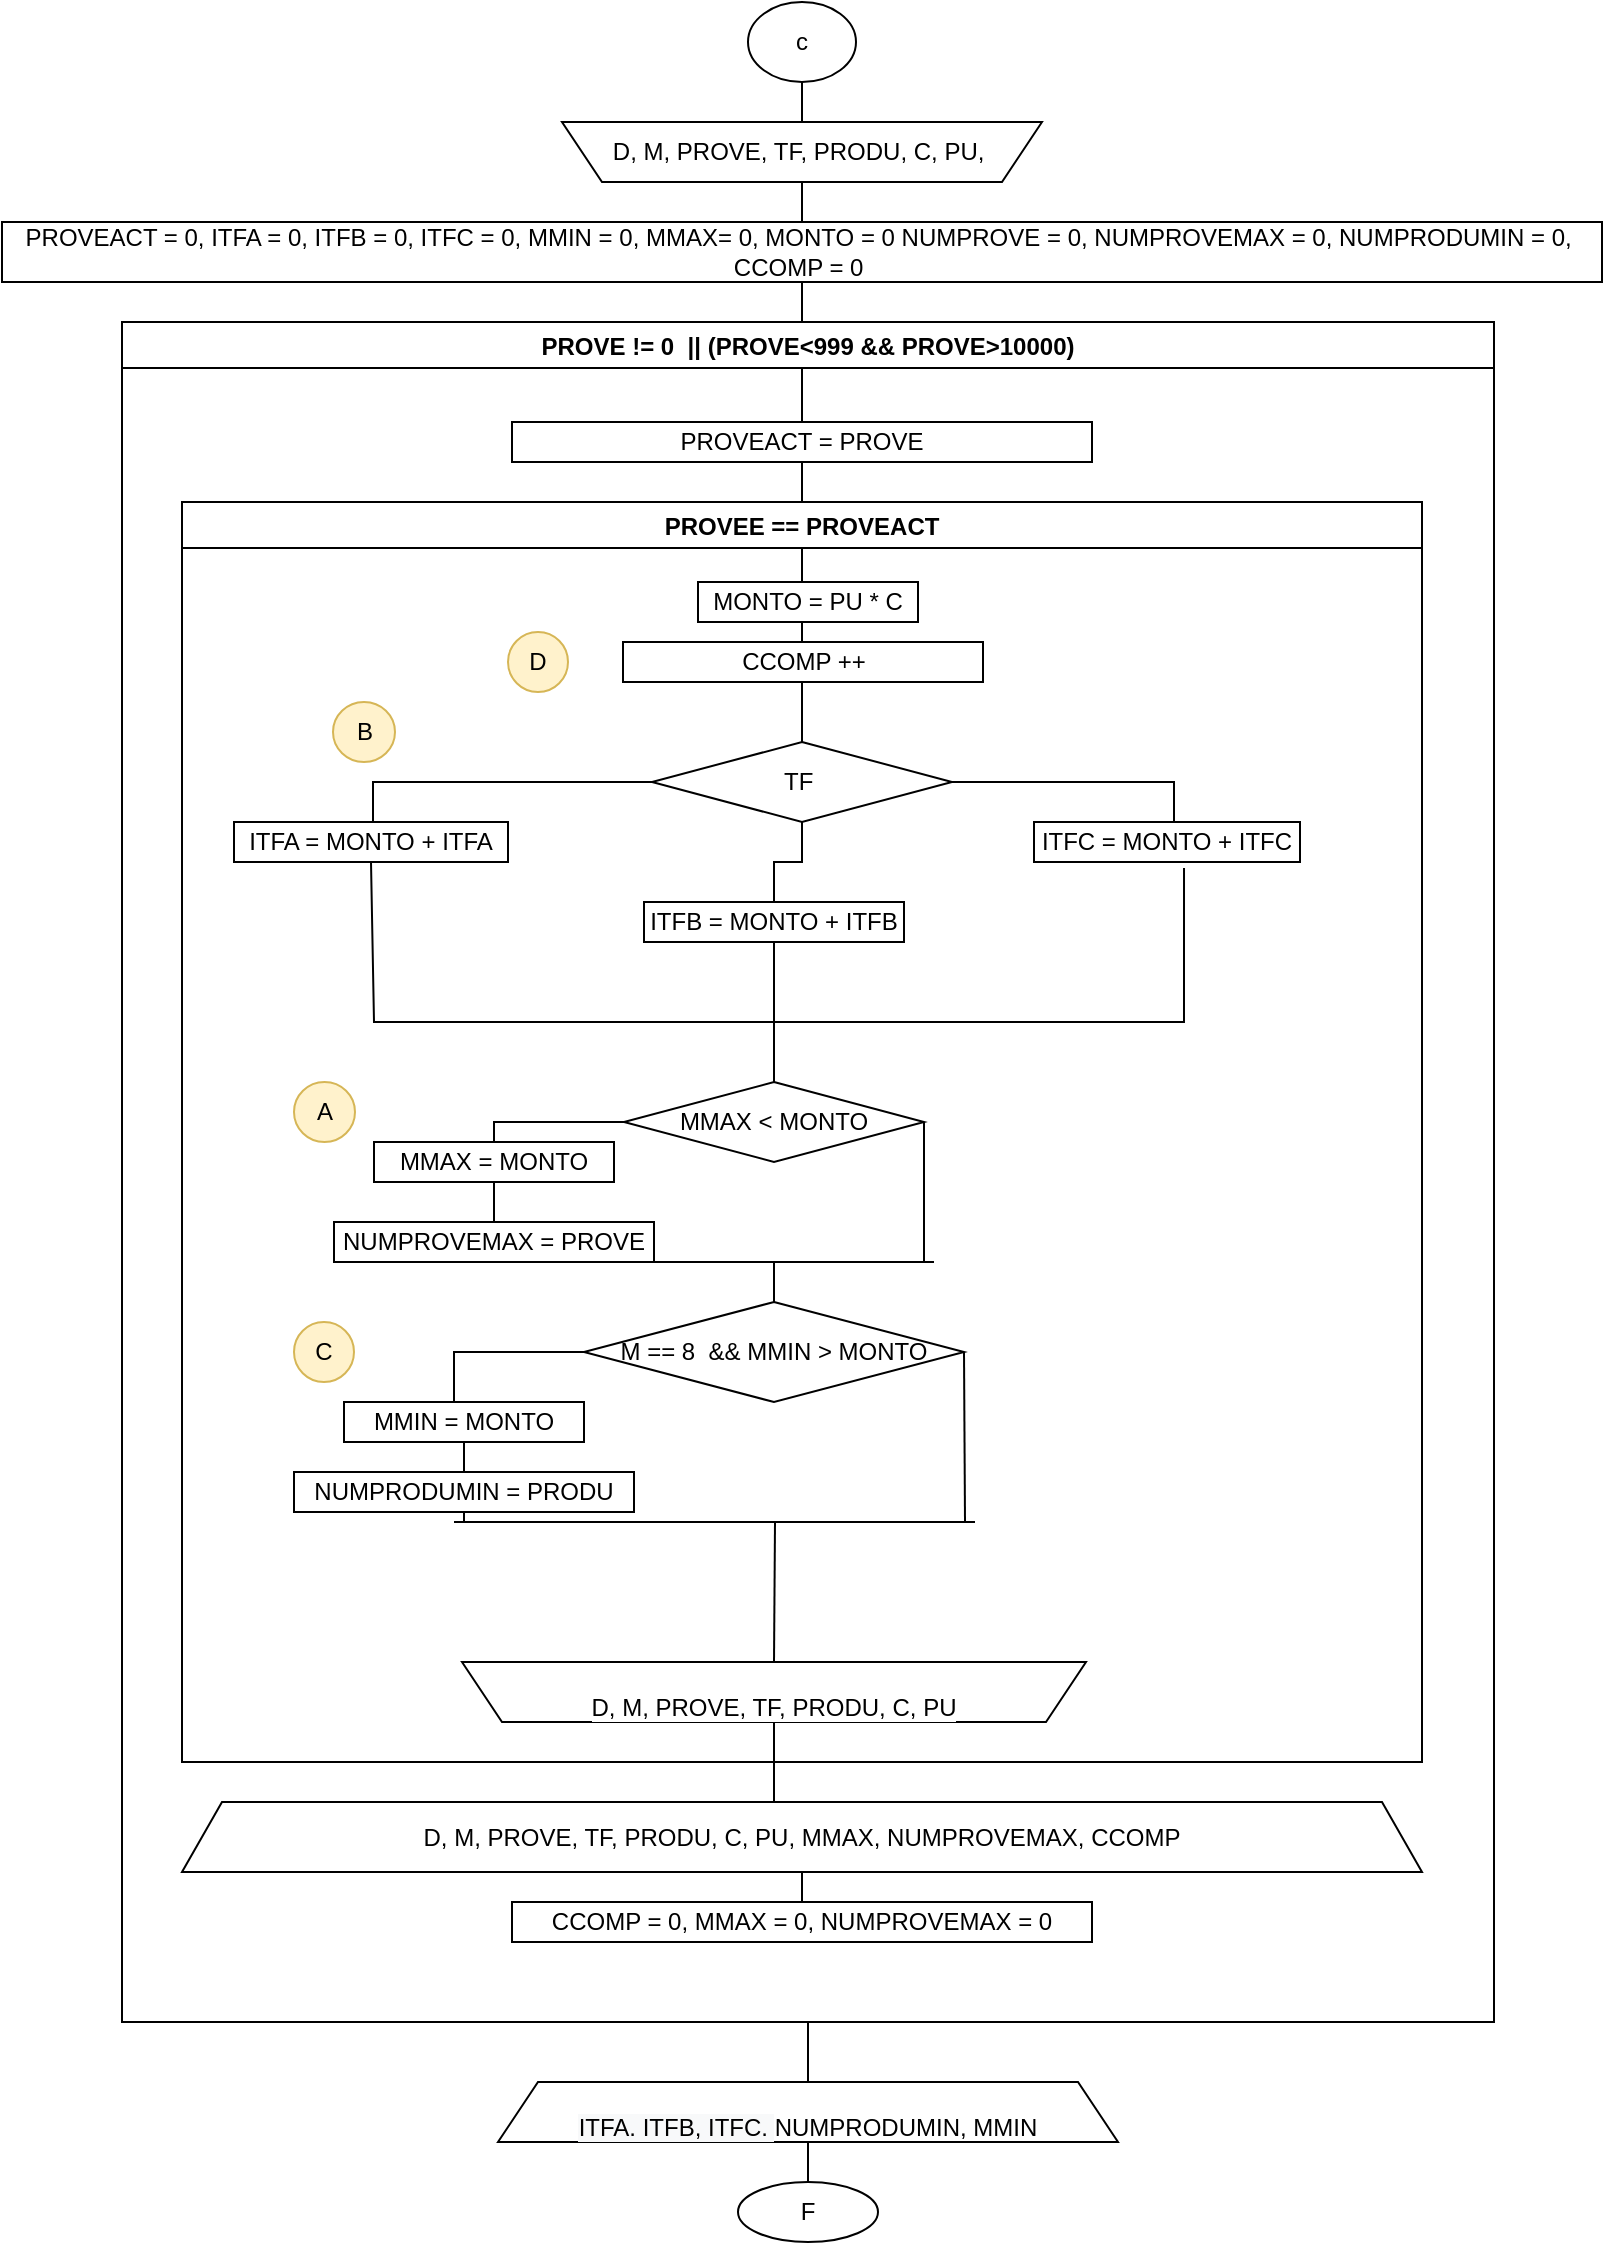 <mxfile version="18.1.3" type="github">
  <diagram id="T6bf9l7Ml7d_vDEy41i0" name="Page-1">
    <mxGraphModel dx="1422" dy="832" grid="1" gridSize="10" guides="1" tooltips="1" connect="1" arrows="1" fold="1" page="1" pageScale="1" pageWidth="827" pageHeight="1169" math="0" shadow="0">
      <root>
        <mxCell id="0" />
        <mxCell id="1" parent="0" />
        <mxCell id="kvwJAK5XvjQ-GY-1os86-18" value="" style="endArrow=none;html=1;rounded=0;entryX=0.5;entryY=0;entryDx=0;entryDy=0;exitX=0.5;exitY=0;exitDx=0;exitDy=0;startArrow=none;" parent="1" source="qTgdtimCsJ4_vi28gznx-4" target="qTgdtimCsJ4_vi28gznx-29" edge="1">
          <mxGeometry width="50" height="50" relative="1" as="geometry">
            <mxPoint x="414" y="190" as="sourcePoint" />
            <mxPoint x="440" y="180" as="targetPoint" />
          </mxGeometry>
        </mxCell>
        <mxCell id="qTgdtimCsJ4_vi28gznx-1" value="c" style="ellipse;whiteSpace=wrap;html=1;" parent="1" vertex="1">
          <mxGeometry x="387" width="54" height="40" as="geometry" />
        </mxCell>
        <mxCell id="qTgdtimCsJ4_vi28gznx-6" value="PROVE != 0  || (PROVE&lt;999 &amp;&amp; PROVE&gt;10000)" style="swimlane;" parent="1" vertex="1">
          <mxGeometry x="74" y="160" width="686" height="850" as="geometry" />
        </mxCell>
        <mxCell id="kIGGIpSCVBMsrQz8wcXm-8" value="" style="endArrow=none;html=1;rounded=0;entryX=0.5;entryY=1;entryDx=0;entryDy=0;exitX=0.5;exitY=0;exitDx=0;exitDy=0;" parent="qTgdtimCsJ4_vi28gznx-6" source="kvwJAK5XvjQ-GY-1os86-3" target="qTgdtimCsJ4_vi28gznx-4" edge="1">
          <mxGeometry width="50" height="50" relative="1" as="geometry">
            <mxPoint x="316" y="120" as="sourcePoint" />
            <mxPoint x="366" y="70" as="targetPoint" />
          </mxGeometry>
        </mxCell>
        <mxCell id="qTgdtimCsJ4_vi28gznx-4" value="PROVEACT = PROVE" style="rounded=0;whiteSpace=wrap;html=1;" parent="qTgdtimCsJ4_vi28gznx-6" vertex="1">
          <mxGeometry x="195" y="50" width="290" height="20" as="geometry" />
        </mxCell>
        <mxCell id="qTgdtimCsJ4_vi28gznx-7" value="PROVEE == PROVEACT" style="swimlane;" parent="qTgdtimCsJ4_vi28gznx-6" vertex="1">
          <mxGeometry x="30" y="90" width="620" height="630" as="geometry" />
        </mxCell>
        <mxCell id="qTgdtimCsJ4_vi28gznx-55" value="&lt;br style=&quot;&quot;&gt;&lt;span style=&quot;background-color: rgb(255, 255, 255);&quot;&gt;D, M, PROVE, TF, PRODU, C, PU&lt;/span&gt;" style="shape=trapezoid;perimeter=trapezoidPerimeter;whiteSpace=wrap;html=1;fixedSize=1;flipV=1;" parent="qTgdtimCsJ4_vi28gznx-7" vertex="1">
          <mxGeometry x="140" y="580" width="312" height="30" as="geometry" />
        </mxCell>
        <mxCell id="kvwJAK5XvjQ-GY-1os86-3" value="TF&amp;nbsp;" style="rhombus;whiteSpace=wrap;html=1;" parent="qTgdtimCsJ4_vi28gznx-7" vertex="1">
          <mxGeometry x="235" y="120" width="150" height="40" as="geometry" />
        </mxCell>
        <mxCell id="kvwJAK5XvjQ-GY-1os86-15" value="ITFA = MONTO + ITFA" style="rounded=0;whiteSpace=wrap;html=1;" parent="qTgdtimCsJ4_vi28gznx-7" vertex="1">
          <mxGeometry x="26" y="160" width="137" height="20" as="geometry" />
        </mxCell>
        <mxCell id="kvwJAK5XvjQ-GY-1os86-6" value="ITFC = MONTO + ITFC" style="rounded=0;whiteSpace=wrap;html=1;" parent="qTgdtimCsJ4_vi28gznx-7" vertex="1">
          <mxGeometry x="426" y="160" width="133" height="20" as="geometry" />
        </mxCell>
        <mxCell id="kvwJAK5XvjQ-GY-1os86-7" value="" style="endArrow=none;html=1;rounded=0;entryX=0;entryY=0.5;entryDx=0;entryDy=0;" parent="qTgdtimCsJ4_vi28gznx-7" target="kvwJAK5XvjQ-GY-1os86-3" edge="1">
          <mxGeometry width="50" height="50" relative="1" as="geometry">
            <mxPoint x="95.5" y="160" as="sourcePoint" />
            <mxPoint x="300" y="120" as="targetPoint" />
            <Array as="points">
              <mxPoint x="95.5" y="140" />
            </Array>
          </mxGeometry>
        </mxCell>
        <mxCell id="kvwJAK5XvjQ-GY-1os86-16" value="MONTO = PU * C" style="rounded=0;whiteSpace=wrap;html=1;" parent="qTgdtimCsJ4_vi28gznx-7" vertex="1">
          <mxGeometry x="258" y="40" width="110" height="20" as="geometry" />
        </mxCell>
        <mxCell id="kvwJAK5XvjQ-GY-1os86-5" value="ITFB = MONTO + ITFB" style="rounded=0;whiteSpace=wrap;html=1;" parent="qTgdtimCsJ4_vi28gznx-7" vertex="1">
          <mxGeometry x="231" y="200" width="130" height="20" as="geometry" />
        </mxCell>
        <mxCell id="kvwJAK5XvjQ-GY-1os86-20" value="MMAX &amp;lt; MONTO" style="rhombus;whiteSpace=wrap;html=1;" parent="qTgdtimCsJ4_vi28gznx-7" vertex="1">
          <mxGeometry x="221" y="290" width="150" height="40" as="geometry" />
        </mxCell>
        <mxCell id="kvwJAK5XvjQ-GY-1os86-19" value="MMAX = MONTO" style="rounded=0;whiteSpace=wrap;html=1;" parent="qTgdtimCsJ4_vi28gznx-7" vertex="1">
          <mxGeometry x="96" y="320" width="120" height="20" as="geometry" />
        </mxCell>
        <mxCell id="kvwJAK5XvjQ-GY-1os86-24" value="NUMPROVEMAX = PROVE" style="rounded=0;whiteSpace=wrap;html=1;" parent="qTgdtimCsJ4_vi28gznx-7" vertex="1">
          <mxGeometry x="76" y="360" width="160" height="20" as="geometry" />
        </mxCell>
        <mxCell id="kvwJAK5XvjQ-GY-1os86-57" value="" style="endArrow=none;html=1;rounded=0;entryX=0;entryY=0.5;entryDx=0;entryDy=0;exitX=0.5;exitY=0;exitDx=0;exitDy=0;" parent="qTgdtimCsJ4_vi28gznx-7" source="kvwJAK5XvjQ-GY-1os86-19" target="kvwJAK5XvjQ-GY-1os86-20" edge="1">
          <mxGeometry width="50" height="50" relative="1" as="geometry">
            <mxPoint x="286" y="370" as="sourcePoint" />
            <mxPoint x="336" y="320" as="targetPoint" />
            <Array as="points">
              <mxPoint x="156" y="310" />
            </Array>
          </mxGeometry>
        </mxCell>
        <mxCell id="kvwJAK5XvjQ-GY-1os86-58" value="" style="endArrow=none;html=1;rounded=0;entryX=0.5;entryY=1;entryDx=0;entryDy=0;exitX=0.5;exitY=0;exitDx=0;exitDy=0;" parent="qTgdtimCsJ4_vi28gznx-7" source="kvwJAK5XvjQ-GY-1os86-24" target="kvwJAK5XvjQ-GY-1os86-19" edge="1">
          <mxGeometry width="50" height="50" relative="1" as="geometry">
            <mxPoint x="286" y="370" as="sourcePoint" />
            <mxPoint x="336" y="320" as="targetPoint" />
          </mxGeometry>
        </mxCell>
        <mxCell id="kvwJAK5XvjQ-GY-1os86-63" value="A" style="ellipse;whiteSpace=wrap;html=1;fillColor=#fff2cc;strokeColor=#d6b656;" parent="qTgdtimCsJ4_vi28gznx-7" vertex="1">
          <mxGeometry x="56" y="290" width="30.5" height="30" as="geometry" />
        </mxCell>
        <mxCell id="kvwJAK5XvjQ-GY-1os86-64" value="B" style="ellipse;whiteSpace=wrap;html=1;fillColor=#fff2cc;strokeColor=#d6b656;" parent="qTgdtimCsJ4_vi28gznx-7" vertex="1">
          <mxGeometry x="75.5" y="100" width="31" height="30" as="geometry" />
        </mxCell>
        <mxCell id="kvwJAK5XvjQ-GY-1os86-21" value="M == 8&amp;nbsp; &amp;amp;&amp;amp; MMIN &amp;gt; MONTO" style="rhombus;whiteSpace=wrap;html=1;" parent="qTgdtimCsJ4_vi28gznx-7" vertex="1">
          <mxGeometry x="201" y="400" width="190" height="50" as="geometry" />
        </mxCell>
        <mxCell id="kvwJAK5XvjQ-GY-1os86-22" value="MMIN = MONTO" style="rounded=0;whiteSpace=wrap;html=1;" parent="qTgdtimCsJ4_vi28gznx-7" vertex="1">
          <mxGeometry x="81" y="450" width="120" height="20" as="geometry" />
        </mxCell>
        <mxCell id="kvwJAK5XvjQ-GY-1os86-23" value="NUMPRODUMIN = PRODU" style="rounded=0;whiteSpace=wrap;html=1;" parent="qTgdtimCsJ4_vi28gznx-7" vertex="1">
          <mxGeometry x="56" y="485" width="170" height="20" as="geometry" />
        </mxCell>
        <mxCell id="kvwJAK5XvjQ-GY-1os86-49" value="" style="endArrow=none;html=1;rounded=0;entryX=0;entryY=0.5;entryDx=0;entryDy=0;" parent="qTgdtimCsJ4_vi28gznx-7" target="kvwJAK5XvjQ-GY-1os86-21" edge="1">
          <mxGeometry width="50" height="50" relative="1" as="geometry">
            <mxPoint x="136" y="450" as="sourcePoint" />
            <mxPoint x="321" y="460" as="targetPoint" />
            <Array as="points">
              <mxPoint x="136" y="425" />
            </Array>
          </mxGeometry>
        </mxCell>
        <mxCell id="kvwJAK5XvjQ-GY-1os86-52" value="" style="endArrow=none;html=1;rounded=0;entryX=0.5;entryY=1;entryDx=0;entryDy=0;exitX=0.5;exitY=0;exitDx=0;exitDy=0;" parent="qTgdtimCsJ4_vi28gznx-7" source="kvwJAK5XvjQ-GY-1os86-23" target="kvwJAK5XvjQ-GY-1os86-22" edge="1">
          <mxGeometry width="50" height="50" relative="1" as="geometry">
            <mxPoint x="271" y="510" as="sourcePoint" />
            <mxPoint x="321" y="460" as="targetPoint" />
          </mxGeometry>
        </mxCell>
        <mxCell id="kvwJAK5XvjQ-GY-1os86-54" value="" style="endArrow=none;html=1;rounded=0;entryX=1;entryY=0.5;entryDx=0;entryDy=0;" parent="qTgdtimCsJ4_vi28gznx-7" target="kvwJAK5XvjQ-GY-1os86-21" edge="1">
          <mxGeometry width="50" height="50" relative="1" as="geometry">
            <mxPoint x="391.5" y="510" as="sourcePoint" />
            <mxPoint x="321" y="460" as="targetPoint" />
          </mxGeometry>
        </mxCell>
        <mxCell id="kvwJAK5XvjQ-GY-1os86-55" value="" style="endArrow=none;html=1;rounded=0;" parent="qTgdtimCsJ4_vi28gznx-7" edge="1">
          <mxGeometry width="50" height="50" relative="1" as="geometry">
            <mxPoint x="283.5" y="510" as="sourcePoint" />
            <mxPoint x="396.5" y="510" as="targetPoint" />
          </mxGeometry>
        </mxCell>
        <mxCell id="kvwJAK5XvjQ-GY-1os86-74" value="C" style="ellipse;whiteSpace=wrap;html=1;fillColor=#fff2cc;strokeColor=#d6b656;" parent="qTgdtimCsJ4_vi28gznx-7" vertex="1">
          <mxGeometry x="56" y="410" width="30" height="30" as="geometry" />
        </mxCell>
        <mxCell id="kvwJAK5XvjQ-GY-1os86-76" value="CCOMP ++" style="rounded=0;whiteSpace=wrap;html=1;" parent="qTgdtimCsJ4_vi28gznx-7" vertex="1">
          <mxGeometry x="220.5" y="70" width="180" height="20" as="geometry" />
        </mxCell>
        <mxCell id="kvwJAK5XvjQ-GY-1os86-79" value="D" style="ellipse;whiteSpace=wrap;html=1;fillColor=#fff2cc;strokeColor=#d6b656;" parent="qTgdtimCsJ4_vi28gznx-7" vertex="1">
          <mxGeometry x="163" y="65" width="30" height="30" as="geometry" />
        </mxCell>
        <mxCell id="IgIp55rTm02-WlgoGPjJ-1" value="" style="endArrow=none;html=1;rounded=0;entryX=0.5;entryY=1;entryDx=0;entryDy=0;" edge="1" parent="qTgdtimCsJ4_vi28gznx-7" source="kvwJAK5XvjQ-GY-1os86-5" target="kvwJAK5XvjQ-GY-1os86-3">
          <mxGeometry width="50" height="50" relative="1" as="geometry">
            <mxPoint x="286" y="300" as="sourcePoint" />
            <mxPoint x="336" y="250" as="targetPoint" />
            <Array as="points">
              <mxPoint x="296" y="180" />
              <mxPoint x="310" y="180" />
            </Array>
          </mxGeometry>
        </mxCell>
        <mxCell id="IgIp55rTm02-WlgoGPjJ-3" value="" style="endArrow=none;html=1;rounded=0;entryX=1;entryY=0.5;entryDx=0;entryDy=0;" edge="1" parent="qTgdtimCsJ4_vi28gznx-7" target="kvwJAK5XvjQ-GY-1os86-3">
          <mxGeometry width="50" height="50" relative="1" as="geometry">
            <mxPoint x="496" y="160" as="sourcePoint" />
            <mxPoint x="336" y="250" as="targetPoint" />
            <Array as="points">
              <mxPoint x="496" y="140" />
            </Array>
          </mxGeometry>
        </mxCell>
        <mxCell id="IgIp55rTm02-WlgoGPjJ-2" value="" style="endArrow=none;html=1;rounded=0;entryX=0.5;entryY=1;entryDx=0;entryDy=0;exitX=0.5;exitY=0;exitDx=0;exitDy=0;" edge="1" parent="qTgdtimCsJ4_vi28gznx-7" source="kvwJAK5XvjQ-GY-1os86-20" target="kvwJAK5XvjQ-GY-1os86-15">
          <mxGeometry width="50" height="50" relative="1" as="geometry">
            <mxPoint x="286" y="300" as="sourcePoint" />
            <mxPoint x="336" y="250" as="targetPoint" />
            <Array as="points">
              <mxPoint x="296" y="260" />
              <mxPoint x="96" y="260" />
            </Array>
          </mxGeometry>
        </mxCell>
        <mxCell id="qTgdtimCsJ4_vi28gznx-11" value="D, M, PROVE, TF, PRODU, C, PU, MMAX, NUMPROVEMAX, CCOMP" style="shape=trapezoid;perimeter=trapezoidPerimeter;whiteSpace=wrap;html=1;fixedSize=1;" parent="qTgdtimCsJ4_vi28gznx-6" vertex="1">
          <mxGeometry x="30" y="740" width="620" height="35" as="geometry" />
        </mxCell>
        <mxCell id="kvwJAK5XvjQ-GY-1os86-80" value="" style="endArrow=none;html=1;rounded=0;entryX=0.5;entryY=1;entryDx=0;entryDy=0;" parent="qTgdtimCsJ4_vi28gznx-6" target="qTgdtimCsJ4_vi28gznx-55" edge="1">
          <mxGeometry width="50" height="50" relative="1" as="geometry">
            <mxPoint x="326" y="740" as="sourcePoint" />
            <mxPoint x="209" y="650" as="targetPoint" />
          </mxGeometry>
        </mxCell>
        <mxCell id="kvwJAK5XvjQ-GY-1os86-78" value="CCOMP = 0, MMAX = 0, NUMPROVEMAX = 0" style="rounded=0;whiteSpace=wrap;html=1;" parent="qTgdtimCsJ4_vi28gznx-6" vertex="1">
          <mxGeometry x="195" y="790" width="290" height="20" as="geometry" />
        </mxCell>
        <mxCell id="kvwJAK5XvjQ-GY-1os86-77" value="" style="endArrow=none;html=1;rounded=0;entryX=0.5;entryY=1;entryDx=0;entryDy=0;startArrow=none;" parent="qTgdtimCsJ4_vi28gznx-6" source="kvwJAK5XvjQ-GY-1os86-78" target="qTgdtimCsJ4_vi28gznx-11" edge="1">
          <mxGeometry width="50" height="50" relative="1" as="geometry">
            <mxPoint x="339" y="870" as="sourcePoint" />
            <mxPoint x="339" y="830" as="targetPoint" />
          </mxGeometry>
        </mxCell>
        <mxCell id="qTgdtimCsJ4_vi28gznx-12" value="F" style="ellipse;whiteSpace=wrap;html=1;" parent="1" vertex="1">
          <mxGeometry x="382" y="1090" width="70" height="30" as="geometry" />
        </mxCell>
        <mxCell id="qTgdtimCsJ4_vi28gznx-29" value="&lt;span style=&quot;&quot;&gt;D, M, PROVE, TF, PRODU, C, PU,&amp;nbsp;&lt;/span&gt;" style="shape=trapezoid;perimeter=trapezoidPerimeter;whiteSpace=wrap;html=1;fixedSize=1;direction=west;" parent="1" vertex="1">
          <mxGeometry x="294" y="60" width="240" height="30" as="geometry" />
        </mxCell>
        <mxCell id="qTgdtimCsJ4_vi28gznx-50" value="" style="endArrow=none;html=1;rounded=0;exitX=0.5;exitY=1;exitDx=0;exitDy=0;entryX=0.5;entryY=0;entryDx=0;entryDy=0;startArrow=none;" parent="1" source="kvwJAK5XvjQ-GY-1os86-70" target="qTgdtimCsJ4_vi28gznx-12" edge="1">
          <mxGeometry width="50" height="50" relative="1" as="geometry">
            <mxPoint x="411" y="1110" as="sourcePoint" />
            <mxPoint x="440" y="700" as="targetPoint" />
          </mxGeometry>
        </mxCell>
        <mxCell id="qTgdtimCsJ4_vi28gznx-52" value="" style="endArrow=none;html=1;rounded=0;exitX=0.5;exitY=1;exitDx=0;exitDy=0;entryX=0.5;entryY=1;entryDx=0;entryDy=0;" parent="1" source="qTgdtimCsJ4_vi28gznx-29" target="qTgdtimCsJ4_vi28gznx-1" edge="1">
          <mxGeometry width="50" height="50" relative="1" as="geometry">
            <mxPoint x="150" y="310" as="sourcePoint" />
            <mxPoint x="410" y="40" as="targetPoint" />
          </mxGeometry>
        </mxCell>
        <mxCell id="kvwJAK5XvjQ-GY-1os86-59" value="" style="endArrow=none;html=1;rounded=0;entryX=1;entryY=0.5;entryDx=0;entryDy=0;" parent="1" target="kvwJAK5XvjQ-GY-1os86-20" edge="1">
          <mxGeometry width="50" height="50" relative="1" as="geometry">
            <mxPoint x="475" y="630" as="sourcePoint" />
            <mxPoint x="440" y="560" as="targetPoint" />
          </mxGeometry>
        </mxCell>
        <mxCell id="kvwJAK5XvjQ-GY-1os86-60" value="" style="endArrow=none;html=1;rounded=0;" parent="1" edge="1">
          <mxGeometry width="50" height="50" relative="1" as="geometry">
            <mxPoint x="260" y="630" as="sourcePoint" />
            <mxPoint x="480" y="630" as="targetPoint" />
          </mxGeometry>
        </mxCell>
        <mxCell id="kvwJAK5XvjQ-GY-1os86-61" value="" style="endArrow=none;html=1;rounded=0;exitX=0.5;exitY=1;exitDx=0;exitDy=0;" parent="1" source="kvwJAK5XvjQ-GY-1os86-24" edge="1">
          <mxGeometry width="50" height="50" relative="1" as="geometry">
            <mxPoint x="390" y="610" as="sourcePoint" />
            <mxPoint x="260" y="630" as="targetPoint" />
          </mxGeometry>
        </mxCell>
        <mxCell id="kvwJAK5XvjQ-GY-1os86-67" value="" style="endArrow=none;html=1;rounded=0;exitX=0.5;exitY=0;exitDx=0;exitDy=0;" parent="1" source="kvwJAK5XvjQ-GY-1os86-21" edge="1">
          <mxGeometry width="50" height="50" relative="1" as="geometry">
            <mxPoint x="220" y="730" as="sourcePoint" />
            <mxPoint x="400" y="630" as="targetPoint" />
          </mxGeometry>
        </mxCell>
        <mxCell id="kvwJAK5XvjQ-GY-1os86-68" value="" style="endArrow=none;html=1;rounded=0;" parent="1" edge="1">
          <mxGeometry width="50" height="50" relative="1" as="geometry">
            <mxPoint x="240" y="760" as="sourcePoint" />
            <mxPoint x="390" y="760" as="targetPoint" />
          </mxGeometry>
        </mxCell>
        <mxCell id="kvwJAK5XvjQ-GY-1os86-69" value="" style="endArrow=none;html=1;rounded=0;entryX=0.5;entryY=1;entryDx=0;entryDy=0;" parent="1" target="kvwJAK5XvjQ-GY-1os86-23" edge="1">
          <mxGeometry width="50" height="50" relative="1" as="geometry">
            <mxPoint x="245" y="760" as="sourcePoint" />
            <mxPoint x="270" y="580" as="targetPoint" />
          </mxGeometry>
        </mxCell>
        <mxCell id="kvwJAK5XvjQ-GY-1os86-71" value="&lt;span style=&quot;&quot;&gt;PROVEACT = 0, ITFA = 0, ITFB = 0, ITFC = 0, MMIN = 0, MMAX= 0, MONTO = 0 NUMPROVE = 0, NUMPROVEMAX = 0, NUMPRODUMIN = 0,&amp;nbsp; CCOMP = 0&amp;nbsp;&lt;/span&gt;" style="rounded=0;whiteSpace=wrap;html=1;" parent="1" vertex="1">
          <mxGeometry x="14" y="110" width="800" height="30" as="geometry" />
        </mxCell>
        <mxCell id="kvwJAK5XvjQ-GY-1os86-73" value="" style="endArrow=none;html=1;rounded=0;exitX=0.5;exitY=0;exitDx=0;exitDy=0;" parent="1" source="qTgdtimCsJ4_vi28gznx-55" edge="1">
          <mxGeometry width="50" height="50" relative="1" as="geometry">
            <mxPoint x="220" y="730" as="sourcePoint" />
            <mxPoint x="400.5" y="760" as="targetPoint" />
          </mxGeometry>
        </mxCell>
        <mxCell id="IgIp55rTm02-WlgoGPjJ-4" value="" style="endArrow=none;html=1;rounded=0;entryX=0.5;entryY=1;entryDx=0;entryDy=0;" edge="1" parent="1" target="kvwJAK5XvjQ-GY-1os86-5">
          <mxGeometry width="50" height="50" relative="1" as="geometry">
            <mxPoint x="400" y="510" as="sourcePoint" />
            <mxPoint x="440" y="500" as="targetPoint" />
          </mxGeometry>
        </mxCell>
        <mxCell id="IgIp55rTm02-WlgoGPjJ-5" value="" style="endArrow=none;html=1;rounded=0;" edge="1" parent="1">
          <mxGeometry width="50" height="50" relative="1" as="geometry">
            <mxPoint x="400" y="510" as="sourcePoint" />
            <mxPoint x="600" y="510" as="targetPoint" />
          </mxGeometry>
        </mxCell>
        <mxCell id="IgIp55rTm02-WlgoGPjJ-6" value="" style="endArrow=none;html=1;rounded=0;entryX=0.564;entryY=1.15;entryDx=0;entryDy=0;entryPerimeter=0;" edge="1" parent="1" target="kvwJAK5XvjQ-GY-1os86-6">
          <mxGeometry width="50" height="50" relative="1" as="geometry">
            <mxPoint x="605" y="510" as="sourcePoint" />
            <mxPoint x="440" y="500" as="targetPoint" />
            <Array as="points">
              <mxPoint x="590" y="510" />
              <mxPoint x="605" y="510" />
            </Array>
          </mxGeometry>
        </mxCell>
        <mxCell id="kvwJAK5XvjQ-GY-1os86-70" value="&lt;br&gt;&lt;span style=&quot;color: rgb(0, 0, 0); font-family: Helvetica; font-size: 12px; font-style: normal; font-variant-ligatures: normal; font-variant-caps: normal; font-weight: 400; letter-spacing: normal; orphans: 2; text-align: center; text-indent: 0px; text-transform: none; widows: 2; word-spacing: 0px; -webkit-text-stroke-width: 0px; background-color: rgb(248, 249, 250); text-decoration-thickness: initial; text-decoration-style: initial; text-decoration-color: initial; float: none; display: inline !important;&quot;&gt;ITFA. ITFB, ITFC.&amp;nbsp;&lt;/span&gt;NUMPRODUMIN, MMIN" style="shape=trapezoid;perimeter=trapezoidPerimeter;whiteSpace=wrap;html=1;fixedSize=1;" parent="1" vertex="1">
          <mxGeometry x="262" y="1040" width="310" height="30" as="geometry" />
        </mxCell>
        <mxCell id="IgIp55rTm02-WlgoGPjJ-7" value="" style="endArrow=none;html=1;rounded=0;exitX=0.5;exitY=1;exitDx=0;exitDy=0;entryX=0.5;entryY=0;entryDx=0;entryDy=0;startArrow=none;" edge="1" parent="1" source="qTgdtimCsJ4_vi28gznx-6" target="kvwJAK5XvjQ-GY-1os86-70">
          <mxGeometry width="50" height="50" relative="1" as="geometry">
            <mxPoint x="417" y="1030" as="sourcePoint" />
            <mxPoint x="417" y="1130" as="targetPoint" />
          </mxGeometry>
        </mxCell>
      </root>
    </mxGraphModel>
  </diagram>
</mxfile>
